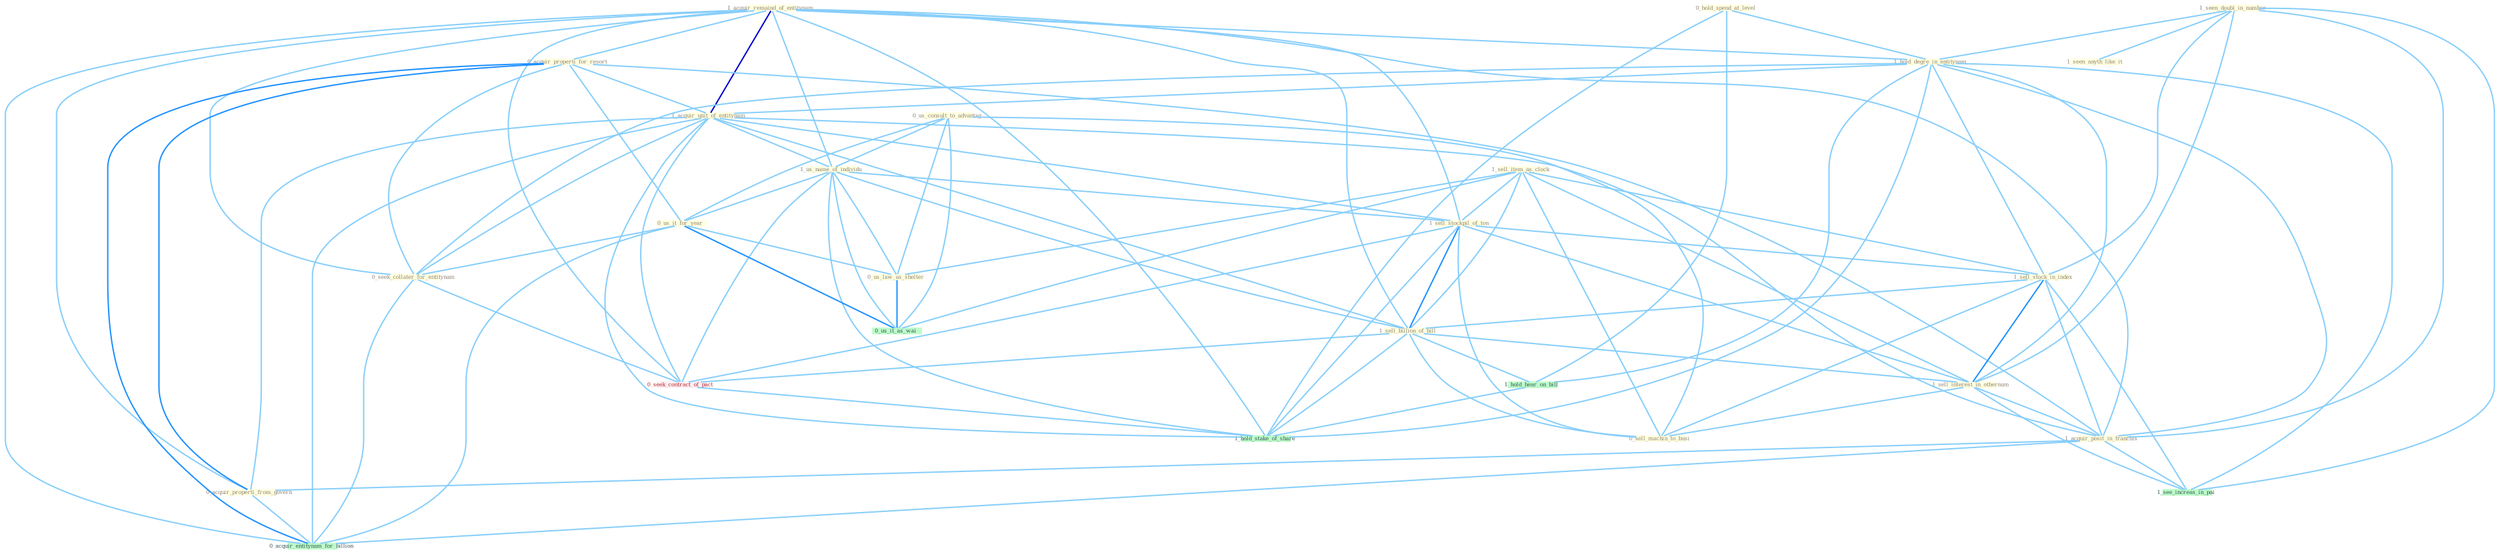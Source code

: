 Graph G{ 
    node
    [shape=polygon,style=filled,width=.5,height=.06,color="#BDFCC9",fixedsize=true,fontsize=4,
    fontcolor="#2f4f4f"];
    {node
    [color="#ffffe0", fontcolor="#8b7d6b"] "1_acquir_remaind_of_entitynam " "1_sell_item_as_clock " "0_us_consult_to_advantag " "0_hold_spend_at_level " "1_seen_doubl_in_number " "0_acquir_properti_for_resort " "1_seen_anyth_like_it " "1_hold_degre_in_entitynam " "1_acquir_unit_of_entitynam " "1_us_name_of_individu " "1_sell_stockpil_of_ton " "0_us_it_for_year " "1_sell_stock_in_index " "0_us_law_as_shelter " "1_sell_billion_of_bill " "1_sell_interest_in_othernum " "0_seek_collater_for_entitynam " "1_acquir_posit_in_franchis " "0_acquir_properti_from_govern " "0_sell_machin_to_busi "}
{node [color="#fff0f5", fontcolor="#b22222"] "0_seek_contract_of_pact "}
edge [color="#B0E2FF"];

	"1_acquir_remaind_of_entitynam " -- "0_acquir_properti_for_resort " [w="1", color="#87cefa" ];
	"1_acquir_remaind_of_entitynam " -- "1_hold_degre_in_entitynam " [w="1", color="#87cefa" ];
	"1_acquir_remaind_of_entitynam " -- "1_acquir_unit_of_entitynam " [w="3", color="#0000cd" , len=0.6];
	"1_acquir_remaind_of_entitynam " -- "1_us_name_of_individu " [w="1", color="#87cefa" ];
	"1_acquir_remaind_of_entitynam " -- "1_sell_stockpil_of_ton " [w="1", color="#87cefa" ];
	"1_acquir_remaind_of_entitynam " -- "1_sell_billion_of_bill " [w="1", color="#87cefa" ];
	"1_acquir_remaind_of_entitynam " -- "0_seek_collater_for_entitynam " [w="1", color="#87cefa" ];
	"1_acquir_remaind_of_entitynam " -- "1_acquir_posit_in_franchis " [w="1", color="#87cefa" ];
	"1_acquir_remaind_of_entitynam " -- "0_acquir_properti_from_govern " [w="1", color="#87cefa" ];
	"1_acquir_remaind_of_entitynam " -- "0_seek_contract_of_pact " [w="1", color="#87cefa" ];
	"1_acquir_remaind_of_entitynam " -- "0_acquir_entitynam_for_billion " [w="1", color="#87cefa" ];
	"1_acquir_remaind_of_entitynam " -- "1_hold_stake_of_share " [w="1", color="#87cefa" ];
	"1_sell_item_as_clock " -- "1_sell_stockpil_of_ton " [w="1", color="#87cefa" ];
	"1_sell_item_as_clock " -- "1_sell_stock_in_index " [w="1", color="#87cefa" ];
	"1_sell_item_as_clock " -- "0_us_law_as_shelter " [w="1", color="#87cefa" ];
	"1_sell_item_as_clock " -- "1_sell_billion_of_bill " [w="1", color="#87cefa" ];
	"1_sell_item_as_clock " -- "1_sell_interest_in_othernum " [w="1", color="#87cefa" ];
	"1_sell_item_as_clock " -- "0_sell_machin_to_busi " [w="1", color="#87cefa" ];
	"1_sell_item_as_clock " -- "0_us_it_as_wai " [w="1", color="#87cefa" ];
	"0_us_consult_to_advantag " -- "1_us_name_of_individu " [w="1", color="#87cefa" ];
	"0_us_consult_to_advantag " -- "0_us_it_for_year " [w="1", color="#87cefa" ];
	"0_us_consult_to_advantag " -- "0_us_law_as_shelter " [w="1", color="#87cefa" ];
	"0_us_consult_to_advantag " -- "0_sell_machin_to_busi " [w="1", color="#87cefa" ];
	"0_us_consult_to_advantag " -- "0_us_it_as_wai " [w="1", color="#87cefa" ];
	"0_hold_spend_at_level " -- "1_hold_degre_in_entitynam " [w="1", color="#87cefa" ];
	"0_hold_spend_at_level " -- "1_hold_hear_on_bill " [w="1", color="#87cefa" ];
	"0_hold_spend_at_level " -- "1_hold_stake_of_share " [w="1", color="#87cefa" ];
	"1_seen_doubl_in_number " -- "1_seen_anyth_like_it " [w="1", color="#87cefa" ];
	"1_seen_doubl_in_number " -- "1_hold_degre_in_entitynam " [w="1", color="#87cefa" ];
	"1_seen_doubl_in_number " -- "1_sell_stock_in_index " [w="1", color="#87cefa" ];
	"1_seen_doubl_in_number " -- "1_sell_interest_in_othernum " [w="1", color="#87cefa" ];
	"1_seen_doubl_in_number " -- "1_acquir_posit_in_franchis " [w="1", color="#87cefa" ];
	"1_seen_doubl_in_number " -- "1_see_increas_in_pai " [w="1", color="#87cefa" ];
	"0_acquir_properti_for_resort " -- "1_acquir_unit_of_entitynam " [w="1", color="#87cefa" ];
	"0_acquir_properti_for_resort " -- "0_us_it_for_year " [w="1", color="#87cefa" ];
	"0_acquir_properti_for_resort " -- "0_seek_collater_for_entitynam " [w="1", color="#87cefa" ];
	"0_acquir_properti_for_resort " -- "1_acquir_posit_in_franchis " [w="1", color="#87cefa" ];
	"0_acquir_properti_for_resort " -- "0_acquir_properti_from_govern " [w="2", color="#1e90ff" , len=0.8];
	"0_acquir_properti_for_resort " -- "0_acquir_entitynam_for_billion " [w="2", color="#1e90ff" , len=0.8];
	"1_hold_degre_in_entitynam " -- "1_acquir_unit_of_entitynam " [w="1", color="#87cefa" ];
	"1_hold_degre_in_entitynam " -- "1_sell_stock_in_index " [w="1", color="#87cefa" ];
	"1_hold_degre_in_entitynam " -- "1_sell_interest_in_othernum " [w="1", color="#87cefa" ];
	"1_hold_degre_in_entitynam " -- "0_seek_collater_for_entitynam " [w="1", color="#87cefa" ];
	"1_hold_degre_in_entitynam " -- "1_acquir_posit_in_franchis " [w="1", color="#87cefa" ];
	"1_hold_degre_in_entitynam " -- "1_see_increas_in_pai " [w="1", color="#87cefa" ];
	"1_hold_degre_in_entitynam " -- "1_hold_hear_on_bill " [w="1", color="#87cefa" ];
	"1_hold_degre_in_entitynam " -- "1_hold_stake_of_share " [w="1", color="#87cefa" ];
	"1_acquir_unit_of_entitynam " -- "1_us_name_of_individu " [w="1", color="#87cefa" ];
	"1_acquir_unit_of_entitynam " -- "1_sell_stockpil_of_ton " [w="1", color="#87cefa" ];
	"1_acquir_unit_of_entitynam " -- "1_sell_billion_of_bill " [w="1", color="#87cefa" ];
	"1_acquir_unit_of_entitynam " -- "0_seek_collater_for_entitynam " [w="1", color="#87cefa" ];
	"1_acquir_unit_of_entitynam " -- "1_acquir_posit_in_franchis " [w="1", color="#87cefa" ];
	"1_acquir_unit_of_entitynam " -- "0_acquir_properti_from_govern " [w="1", color="#87cefa" ];
	"1_acquir_unit_of_entitynam " -- "0_seek_contract_of_pact " [w="1", color="#87cefa" ];
	"1_acquir_unit_of_entitynam " -- "0_acquir_entitynam_for_billion " [w="1", color="#87cefa" ];
	"1_acquir_unit_of_entitynam " -- "1_hold_stake_of_share " [w="1", color="#87cefa" ];
	"1_us_name_of_individu " -- "1_sell_stockpil_of_ton " [w="1", color="#87cefa" ];
	"1_us_name_of_individu " -- "0_us_it_for_year " [w="1", color="#87cefa" ];
	"1_us_name_of_individu " -- "0_us_law_as_shelter " [w="1", color="#87cefa" ];
	"1_us_name_of_individu " -- "1_sell_billion_of_bill " [w="1", color="#87cefa" ];
	"1_us_name_of_individu " -- "0_seek_contract_of_pact " [w="1", color="#87cefa" ];
	"1_us_name_of_individu " -- "0_us_it_as_wai " [w="1", color="#87cefa" ];
	"1_us_name_of_individu " -- "1_hold_stake_of_share " [w="1", color="#87cefa" ];
	"1_sell_stockpil_of_ton " -- "1_sell_stock_in_index " [w="1", color="#87cefa" ];
	"1_sell_stockpil_of_ton " -- "1_sell_billion_of_bill " [w="2", color="#1e90ff" , len=0.8];
	"1_sell_stockpil_of_ton " -- "1_sell_interest_in_othernum " [w="1", color="#87cefa" ];
	"1_sell_stockpil_of_ton " -- "0_sell_machin_to_busi " [w="1", color="#87cefa" ];
	"1_sell_stockpil_of_ton " -- "0_seek_contract_of_pact " [w="1", color="#87cefa" ];
	"1_sell_stockpil_of_ton " -- "1_hold_stake_of_share " [w="1", color="#87cefa" ];
	"0_us_it_for_year " -- "0_us_law_as_shelter " [w="1", color="#87cefa" ];
	"0_us_it_for_year " -- "0_seek_collater_for_entitynam " [w="1", color="#87cefa" ];
	"0_us_it_for_year " -- "0_us_it_as_wai " [w="2", color="#1e90ff" , len=0.8];
	"0_us_it_for_year " -- "0_acquir_entitynam_for_billion " [w="1", color="#87cefa" ];
	"1_sell_stock_in_index " -- "1_sell_billion_of_bill " [w="1", color="#87cefa" ];
	"1_sell_stock_in_index " -- "1_sell_interest_in_othernum " [w="2", color="#1e90ff" , len=0.8];
	"1_sell_stock_in_index " -- "1_acquir_posit_in_franchis " [w="1", color="#87cefa" ];
	"1_sell_stock_in_index " -- "0_sell_machin_to_busi " [w="1", color="#87cefa" ];
	"1_sell_stock_in_index " -- "1_see_increas_in_pai " [w="1", color="#87cefa" ];
	"0_us_law_as_shelter " -- "0_us_it_as_wai " [w="2", color="#1e90ff" , len=0.8];
	"1_sell_billion_of_bill " -- "1_sell_interest_in_othernum " [w="1", color="#87cefa" ];
	"1_sell_billion_of_bill " -- "0_sell_machin_to_busi " [w="1", color="#87cefa" ];
	"1_sell_billion_of_bill " -- "0_seek_contract_of_pact " [w="1", color="#87cefa" ];
	"1_sell_billion_of_bill " -- "1_hold_hear_on_bill " [w="1", color="#87cefa" ];
	"1_sell_billion_of_bill " -- "1_hold_stake_of_share " [w="1", color="#87cefa" ];
	"1_sell_interest_in_othernum " -- "1_acquir_posit_in_franchis " [w="1", color="#87cefa" ];
	"1_sell_interest_in_othernum " -- "0_sell_machin_to_busi " [w="1", color="#87cefa" ];
	"1_sell_interest_in_othernum " -- "1_see_increas_in_pai " [w="1", color="#87cefa" ];
	"0_seek_collater_for_entitynam " -- "0_seek_contract_of_pact " [w="1", color="#87cefa" ];
	"0_seek_collater_for_entitynam " -- "0_acquir_entitynam_for_billion " [w="1", color="#87cefa" ];
	"1_acquir_posit_in_franchis " -- "0_acquir_properti_from_govern " [w="1", color="#87cefa" ];
	"1_acquir_posit_in_franchis " -- "0_acquir_entitynam_for_billion " [w="1", color="#87cefa" ];
	"1_acquir_posit_in_franchis " -- "1_see_increas_in_pai " [w="1", color="#87cefa" ];
	"0_acquir_properti_from_govern " -- "0_acquir_entitynam_for_billion " [w="1", color="#87cefa" ];
	"0_seek_contract_of_pact " -- "1_hold_stake_of_share " [w="1", color="#87cefa" ];
	"1_hold_hear_on_bill " -- "1_hold_stake_of_share " [w="1", color="#87cefa" ];
}